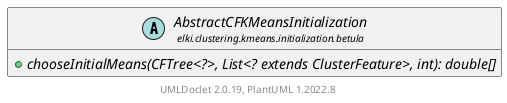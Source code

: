 @startuml
    remove .*\.(Instance|Par|Parameterizer|Factory)$
    set namespaceSeparator none
    hide empty fields
    hide empty methods

    abstract class "<size:14>AbstractCFKMeansInitialization.Par\n<size:10>elki.clustering.kmeans.initialization.betula" as elki.clustering.kmeans.initialization.betula.AbstractCFKMeansInitialization.Par [[AbstractCFKMeansInitialization.Par.html]] {
        {static} +SEED_ID: OptionID
        #rnd: RandomFactory
        +configure(Parameterization): void
    }

    interface "<size:14>Parameterizer\n<size:10>elki.utilities.optionhandling" as elki.utilities.optionhandling.Parameterizer [[../../../../utilities/optionhandling/Parameterizer.html]] {
        {abstract} +make(): Object
    }
    abstract class "<size:14>AbstractCFKMeansInitialization\n<size:10>elki.clustering.kmeans.initialization.betula" as elki.clustering.kmeans.initialization.betula.AbstractCFKMeansInitialization [[AbstractCFKMeansInitialization.html]] {
        {abstract} +chooseInitialMeans(CFTree<?>, List<? extends ClusterFeature>, int): double[]
    }

    elki.utilities.optionhandling.Parameterizer <|.. elki.clustering.kmeans.initialization.betula.AbstractCFKMeansInitialization.Par
    elki.clustering.kmeans.initialization.betula.AbstractCFKMeansInitialization +-- elki.clustering.kmeans.initialization.betula.AbstractCFKMeansInitialization.Par

    center footer UMLDoclet 2.0.19, PlantUML 1.2022.8
@enduml
